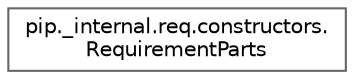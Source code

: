 digraph "Graphical Class Hierarchy"
{
 // LATEX_PDF_SIZE
  bgcolor="transparent";
  edge [fontname=Helvetica,fontsize=10,labelfontname=Helvetica,labelfontsize=10];
  node [fontname=Helvetica,fontsize=10,shape=box,height=0.2,width=0.4];
  rankdir="LR";
  Node0 [id="Node000000",label="pip._internal.req.constructors.\lRequirementParts",height=0.2,width=0.4,color="grey40", fillcolor="white", style="filled",URL="$classpip_1_1__internal_1_1req_1_1constructors_1_1_requirement_parts.html",tooltip=" "];
}
